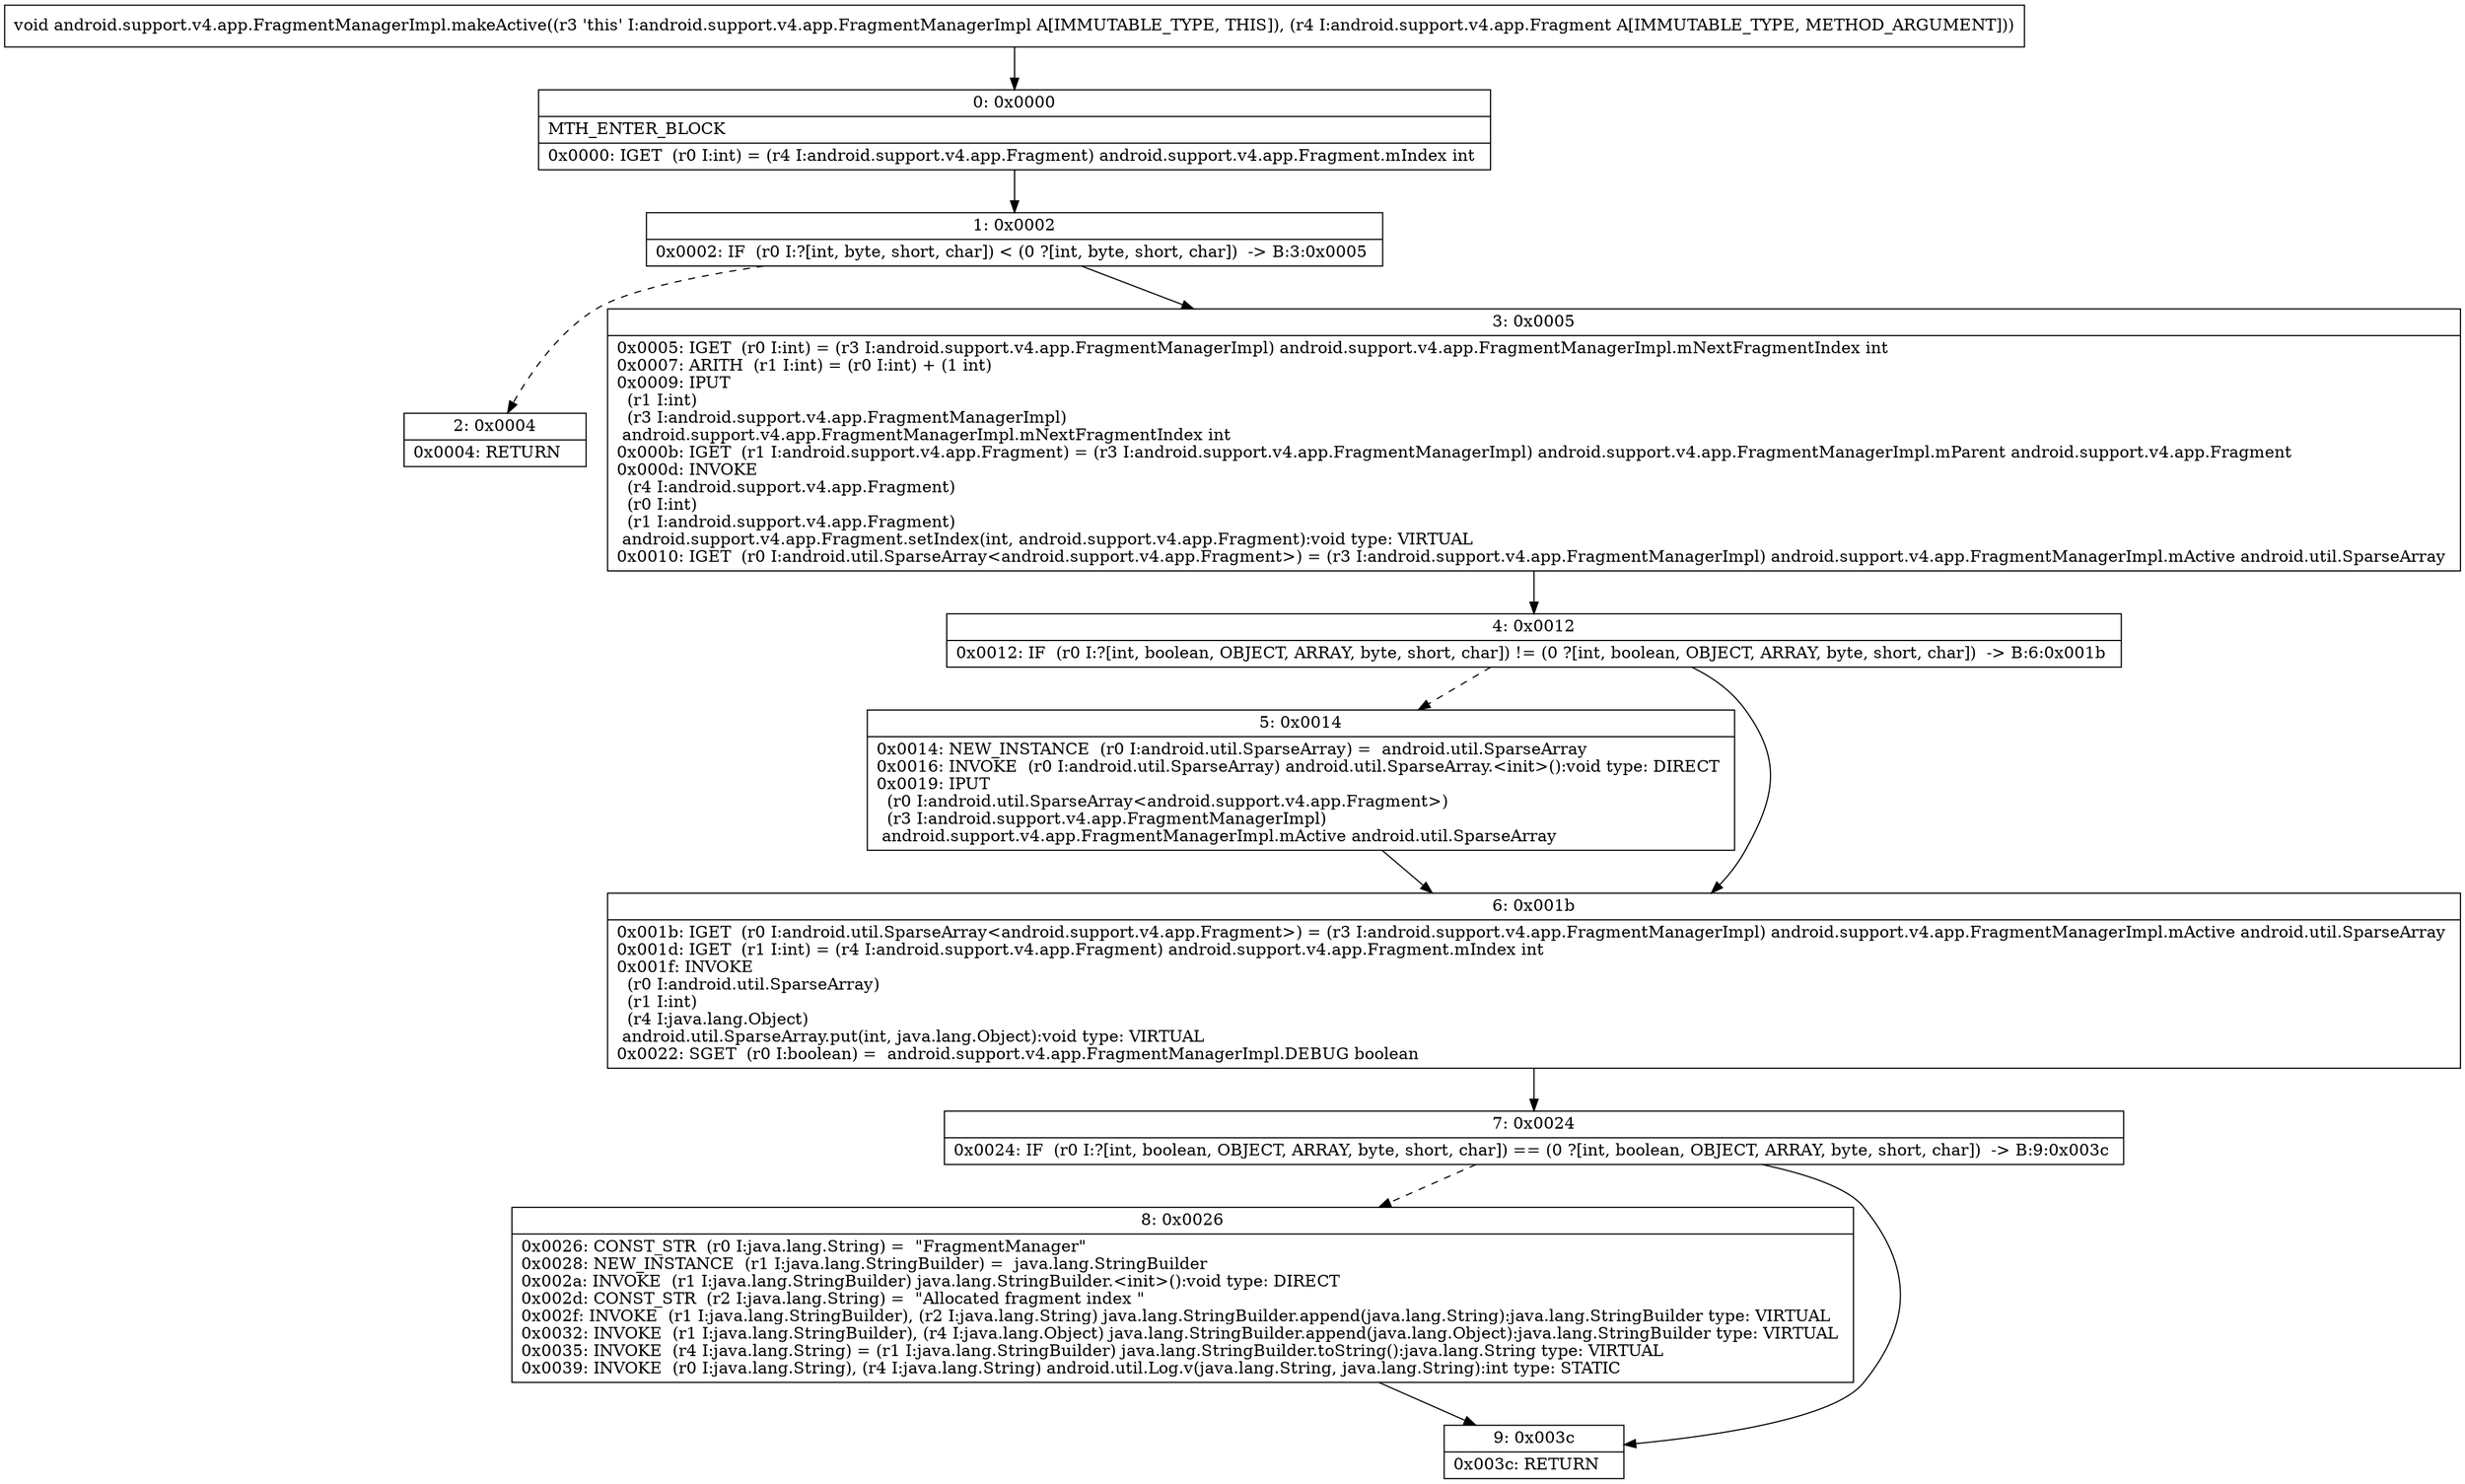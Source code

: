 digraph "CFG forandroid.support.v4.app.FragmentManagerImpl.makeActive(Landroid\/support\/v4\/app\/Fragment;)V" {
Node_0 [shape=record,label="{0\:\ 0x0000|MTH_ENTER_BLOCK\l|0x0000: IGET  (r0 I:int) = (r4 I:android.support.v4.app.Fragment) android.support.v4.app.Fragment.mIndex int \l}"];
Node_1 [shape=record,label="{1\:\ 0x0002|0x0002: IF  (r0 I:?[int, byte, short, char]) \< (0 ?[int, byte, short, char])  \-\> B:3:0x0005 \l}"];
Node_2 [shape=record,label="{2\:\ 0x0004|0x0004: RETURN   \l}"];
Node_3 [shape=record,label="{3\:\ 0x0005|0x0005: IGET  (r0 I:int) = (r3 I:android.support.v4.app.FragmentManagerImpl) android.support.v4.app.FragmentManagerImpl.mNextFragmentIndex int \l0x0007: ARITH  (r1 I:int) = (r0 I:int) + (1 int) \l0x0009: IPUT  \l  (r1 I:int)\l  (r3 I:android.support.v4.app.FragmentManagerImpl)\l android.support.v4.app.FragmentManagerImpl.mNextFragmentIndex int \l0x000b: IGET  (r1 I:android.support.v4.app.Fragment) = (r3 I:android.support.v4.app.FragmentManagerImpl) android.support.v4.app.FragmentManagerImpl.mParent android.support.v4.app.Fragment \l0x000d: INVOKE  \l  (r4 I:android.support.v4.app.Fragment)\l  (r0 I:int)\l  (r1 I:android.support.v4.app.Fragment)\l android.support.v4.app.Fragment.setIndex(int, android.support.v4.app.Fragment):void type: VIRTUAL \l0x0010: IGET  (r0 I:android.util.SparseArray\<android.support.v4.app.Fragment\>) = (r3 I:android.support.v4.app.FragmentManagerImpl) android.support.v4.app.FragmentManagerImpl.mActive android.util.SparseArray \l}"];
Node_4 [shape=record,label="{4\:\ 0x0012|0x0012: IF  (r0 I:?[int, boolean, OBJECT, ARRAY, byte, short, char]) != (0 ?[int, boolean, OBJECT, ARRAY, byte, short, char])  \-\> B:6:0x001b \l}"];
Node_5 [shape=record,label="{5\:\ 0x0014|0x0014: NEW_INSTANCE  (r0 I:android.util.SparseArray) =  android.util.SparseArray \l0x0016: INVOKE  (r0 I:android.util.SparseArray) android.util.SparseArray.\<init\>():void type: DIRECT \l0x0019: IPUT  \l  (r0 I:android.util.SparseArray\<android.support.v4.app.Fragment\>)\l  (r3 I:android.support.v4.app.FragmentManagerImpl)\l android.support.v4.app.FragmentManagerImpl.mActive android.util.SparseArray \l}"];
Node_6 [shape=record,label="{6\:\ 0x001b|0x001b: IGET  (r0 I:android.util.SparseArray\<android.support.v4.app.Fragment\>) = (r3 I:android.support.v4.app.FragmentManagerImpl) android.support.v4.app.FragmentManagerImpl.mActive android.util.SparseArray \l0x001d: IGET  (r1 I:int) = (r4 I:android.support.v4.app.Fragment) android.support.v4.app.Fragment.mIndex int \l0x001f: INVOKE  \l  (r0 I:android.util.SparseArray)\l  (r1 I:int)\l  (r4 I:java.lang.Object)\l android.util.SparseArray.put(int, java.lang.Object):void type: VIRTUAL \l0x0022: SGET  (r0 I:boolean) =  android.support.v4.app.FragmentManagerImpl.DEBUG boolean \l}"];
Node_7 [shape=record,label="{7\:\ 0x0024|0x0024: IF  (r0 I:?[int, boolean, OBJECT, ARRAY, byte, short, char]) == (0 ?[int, boolean, OBJECT, ARRAY, byte, short, char])  \-\> B:9:0x003c \l}"];
Node_8 [shape=record,label="{8\:\ 0x0026|0x0026: CONST_STR  (r0 I:java.lang.String) =  \"FragmentManager\" \l0x0028: NEW_INSTANCE  (r1 I:java.lang.StringBuilder) =  java.lang.StringBuilder \l0x002a: INVOKE  (r1 I:java.lang.StringBuilder) java.lang.StringBuilder.\<init\>():void type: DIRECT \l0x002d: CONST_STR  (r2 I:java.lang.String) =  \"Allocated fragment index \" \l0x002f: INVOKE  (r1 I:java.lang.StringBuilder), (r2 I:java.lang.String) java.lang.StringBuilder.append(java.lang.String):java.lang.StringBuilder type: VIRTUAL \l0x0032: INVOKE  (r1 I:java.lang.StringBuilder), (r4 I:java.lang.Object) java.lang.StringBuilder.append(java.lang.Object):java.lang.StringBuilder type: VIRTUAL \l0x0035: INVOKE  (r4 I:java.lang.String) = (r1 I:java.lang.StringBuilder) java.lang.StringBuilder.toString():java.lang.String type: VIRTUAL \l0x0039: INVOKE  (r0 I:java.lang.String), (r4 I:java.lang.String) android.util.Log.v(java.lang.String, java.lang.String):int type: STATIC \l}"];
Node_9 [shape=record,label="{9\:\ 0x003c|0x003c: RETURN   \l}"];
MethodNode[shape=record,label="{void android.support.v4.app.FragmentManagerImpl.makeActive((r3 'this' I:android.support.v4.app.FragmentManagerImpl A[IMMUTABLE_TYPE, THIS]), (r4 I:android.support.v4.app.Fragment A[IMMUTABLE_TYPE, METHOD_ARGUMENT])) }"];
MethodNode -> Node_0;
Node_0 -> Node_1;
Node_1 -> Node_2[style=dashed];
Node_1 -> Node_3;
Node_3 -> Node_4;
Node_4 -> Node_5[style=dashed];
Node_4 -> Node_6;
Node_5 -> Node_6;
Node_6 -> Node_7;
Node_7 -> Node_8[style=dashed];
Node_7 -> Node_9;
Node_8 -> Node_9;
}

